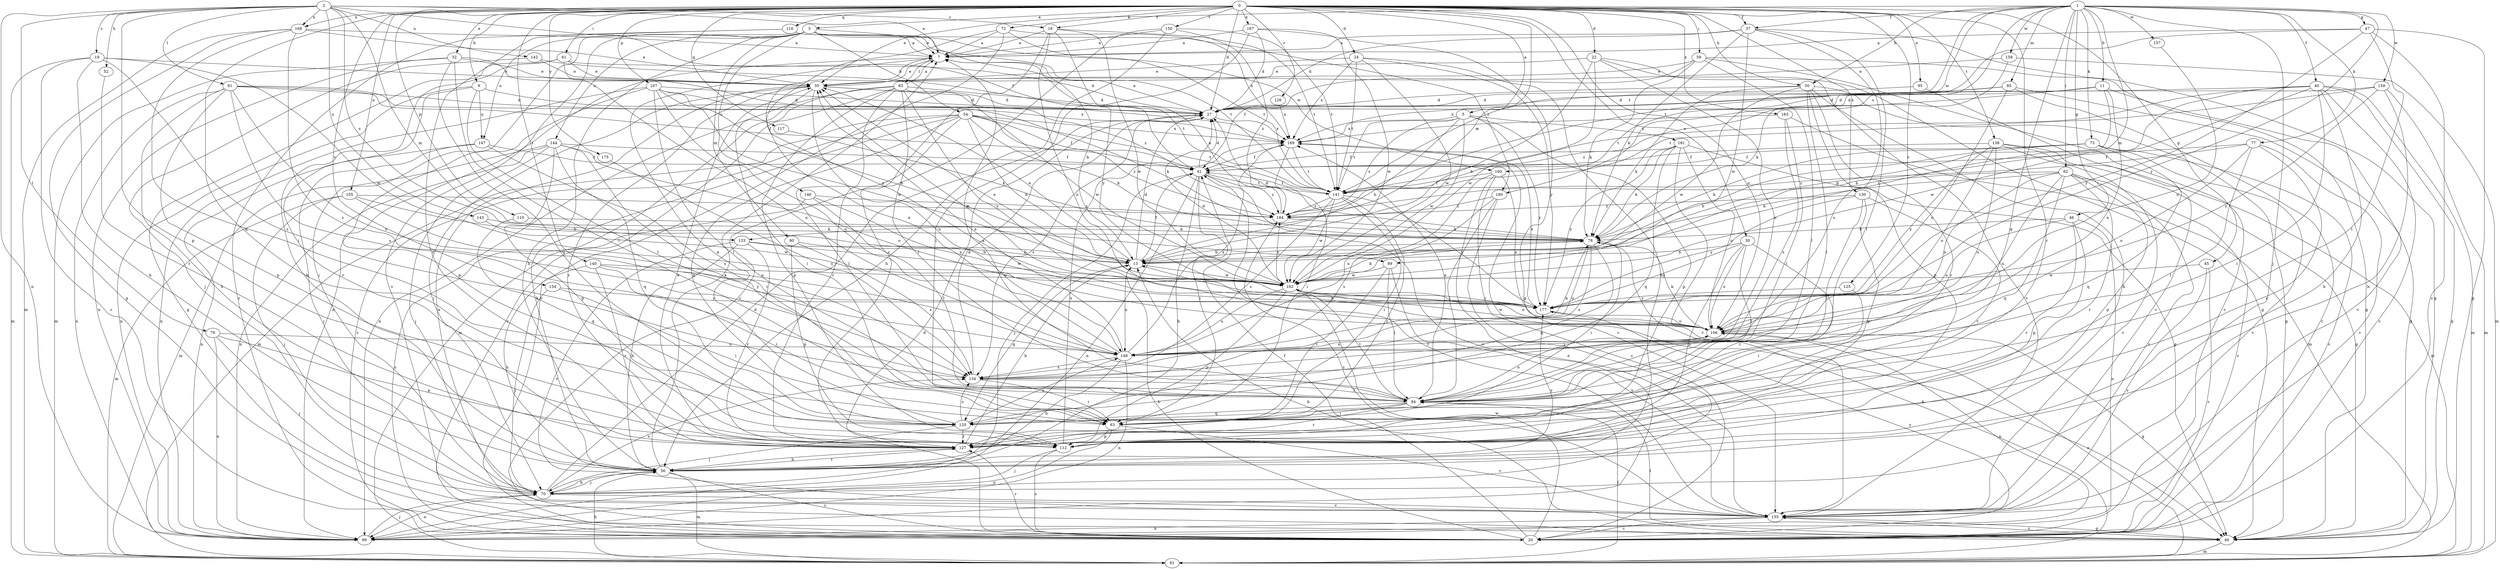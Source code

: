 strict digraph  {
0;
1;
2;
3;
5;
7;
9;
11;
13;
16;
19;
20;
22;
24;
27;
30;
32;
35;
37;
40;
41;
45;
46;
47;
49;
50;
52;
54;
56;
59;
61;
62;
63;
70;
72;
73;
77;
78;
79;
81;
83;
84;
85;
89;
90;
91;
95;
99;
105;
106;
107;
110;
112;
116;
117;
120;
125;
126;
127;
130;
133;
134;
138;
140;
141;
142;
143;
144;
146;
147;
148;
150;
154;
155;
157;
158;
159;
160;
162;
163;
167;
168;
169;
175;
177;
180;
181;
184;
0 -> 3  [label=a];
0 -> 5  [label=a];
0 -> 9  [label=b];
0 -> 16  [label=c];
0 -> 22  [label=d];
0 -> 24  [label=d];
0 -> 27  [label=d];
0 -> 30  [label=e];
0 -> 32  [label=e];
0 -> 37  [label=f];
0 -> 45  [label=g];
0 -> 50  [label=h];
0 -> 59  [label=i];
0 -> 61  [label=i];
0 -> 72  [label=k];
0 -> 95  [label=n];
0 -> 105  [label=o];
0 -> 106  [label=o];
0 -> 107  [label=p];
0 -> 110  [label=p];
0 -> 116  [label=q];
0 -> 117  [label=q];
0 -> 120  [label=q];
0 -> 125  [label=r];
0 -> 126  [label=r];
0 -> 127  [label=r];
0 -> 130  [label=s];
0 -> 133  [label=s];
0 -> 138  [label=t];
0 -> 140  [label=t];
0 -> 150  [label=v];
0 -> 154  [label=v];
0 -> 163  [label=x];
0 -> 167  [label=x];
0 -> 168  [label=x];
0 -> 175  [label=y];
1 -> 11  [label=b];
1 -> 35  [label=e];
1 -> 37  [label=f];
1 -> 40  [label=f];
1 -> 46  [label=g];
1 -> 47  [label=g];
1 -> 50  [label=h];
1 -> 62  [label=i];
1 -> 70  [label=j];
1 -> 73  [label=k];
1 -> 77  [label=k];
1 -> 85  [label=m];
1 -> 89  [label=m];
1 -> 120  [label=q];
1 -> 141  [label=t];
1 -> 157  [label=w];
1 -> 158  [label=w];
1 -> 159  [label=w];
1 -> 160  [label=w];
1 -> 177  [label=y];
1 -> 180  [label=z];
2 -> 7  [label=a];
2 -> 16  [label=c];
2 -> 19  [label=c];
2 -> 41  [label=f];
2 -> 52  [label=h];
2 -> 79  [label=l];
2 -> 81  [label=l];
2 -> 89  [label=m];
2 -> 99  [label=n];
2 -> 112  [label=p];
2 -> 133  [label=s];
2 -> 142  [label=u];
2 -> 143  [label=u];
2 -> 168  [label=x];
3 -> 7  [label=a];
3 -> 13  [label=b];
3 -> 54  [label=h];
3 -> 56  [label=h];
3 -> 70  [label=j];
3 -> 90  [label=m];
3 -> 144  [label=u];
3 -> 146  [label=u];
3 -> 147  [label=u];
3 -> 155  [label=v];
3 -> 160  [label=w];
3 -> 180  [label=z];
5 -> 13  [label=b];
5 -> 112  [label=p];
5 -> 141  [label=t];
5 -> 162  [label=w];
5 -> 169  [label=x];
5 -> 177  [label=y];
5 -> 181  [label=z];
5 -> 184  [label=z];
7 -> 35  [label=e];
7 -> 83  [label=l];
7 -> 99  [label=n];
9 -> 27  [label=d];
9 -> 84  [label=l];
9 -> 99  [label=n];
9 -> 127  [label=r];
9 -> 147  [label=u];
11 -> 13  [label=b];
11 -> 27  [label=d];
11 -> 106  [label=o];
11 -> 155  [label=v];
11 -> 184  [label=z];
13 -> 27  [label=d];
13 -> 35  [label=e];
13 -> 41  [label=f];
13 -> 120  [label=q];
13 -> 148  [label=u];
13 -> 162  [label=w];
16 -> 7  [label=a];
16 -> 20  [label=c];
16 -> 106  [label=o];
16 -> 141  [label=t];
16 -> 162  [label=w];
16 -> 177  [label=y];
19 -> 20  [label=c];
19 -> 35  [label=e];
19 -> 56  [label=h];
19 -> 91  [label=m];
19 -> 134  [label=s];
19 -> 162  [label=w];
20 -> 13  [label=b];
20 -> 27  [label=d];
20 -> 41  [label=f];
20 -> 127  [label=r];
20 -> 162  [label=w];
20 -> 177  [label=y];
22 -> 13  [label=b];
22 -> 35  [label=e];
22 -> 49  [label=g];
22 -> 148  [label=u];
22 -> 155  [label=v];
22 -> 162  [label=w];
24 -> 35  [label=e];
24 -> 56  [label=h];
24 -> 141  [label=t];
24 -> 162  [label=w];
24 -> 169  [label=x];
24 -> 177  [label=y];
27 -> 7  [label=a];
27 -> 134  [label=s];
27 -> 169  [label=x];
30 -> 13  [label=b];
30 -> 84  [label=l];
30 -> 106  [label=o];
30 -> 112  [label=p];
30 -> 127  [label=r];
30 -> 177  [label=y];
32 -> 35  [label=e];
32 -> 84  [label=l];
32 -> 91  [label=m];
32 -> 99  [label=n];
32 -> 120  [label=q];
32 -> 184  [label=z];
35 -> 27  [label=d];
35 -> 63  [label=i];
35 -> 70  [label=j];
35 -> 127  [label=r];
35 -> 148  [label=u];
35 -> 169  [label=x];
37 -> 7  [label=a];
37 -> 27  [label=d];
37 -> 49  [label=g];
37 -> 78  [label=k];
37 -> 84  [label=l];
37 -> 134  [label=s];
37 -> 162  [label=w];
40 -> 13  [label=b];
40 -> 20  [label=c];
40 -> 27  [label=d];
40 -> 49  [label=g];
40 -> 56  [label=h];
40 -> 63  [label=i];
40 -> 91  [label=m];
40 -> 141  [label=t];
40 -> 162  [label=w];
41 -> 27  [label=d];
41 -> 56  [label=h];
41 -> 63  [label=i];
41 -> 70  [label=j];
41 -> 99  [label=n];
41 -> 141  [label=t];
41 -> 155  [label=v];
41 -> 184  [label=z];
45 -> 20  [label=c];
45 -> 155  [label=v];
45 -> 162  [label=w];
46 -> 78  [label=k];
46 -> 99  [label=n];
46 -> 106  [label=o];
46 -> 112  [label=p];
46 -> 127  [label=r];
47 -> 7  [label=a];
47 -> 20  [label=c];
47 -> 49  [label=g];
47 -> 84  [label=l];
47 -> 141  [label=t];
47 -> 177  [label=y];
49 -> 13  [label=b];
49 -> 84  [label=l];
49 -> 91  [label=m];
49 -> 155  [label=v];
50 -> 27  [label=d];
50 -> 49  [label=g];
50 -> 56  [label=h];
50 -> 78  [label=k];
50 -> 84  [label=l];
50 -> 112  [label=p];
50 -> 127  [label=r];
50 -> 162  [label=w];
52 -> 127  [label=r];
54 -> 13  [label=b];
54 -> 20  [label=c];
54 -> 41  [label=f];
54 -> 56  [label=h];
54 -> 78  [label=k];
54 -> 84  [label=l];
54 -> 91  [label=m];
54 -> 120  [label=q];
54 -> 141  [label=t];
54 -> 169  [label=x];
54 -> 184  [label=z];
56 -> 7  [label=a];
56 -> 20  [label=c];
56 -> 70  [label=j];
56 -> 91  [label=m];
56 -> 127  [label=r];
56 -> 177  [label=y];
59 -> 20  [label=c];
59 -> 35  [label=e];
59 -> 41  [label=f];
59 -> 49  [label=g];
59 -> 78  [label=k];
59 -> 84  [label=l];
61 -> 27  [label=d];
61 -> 35  [label=e];
61 -> 49  [label=g];
61 -> 56  [label=h];
61 -> 148  [label=u];
62 -> 20  [label=c];
62 -> 78  [label=k];
62 -> 106  [label=o];
62 -> 112  [label=p];
62 -> 120  [label=q];
62 -> 127  [label=r];
62 -> 141  [label=t];
62 -> 148  [label=u];
62 -> 155  [label=v];
63 -> 99  [label=n];
63 -> 112  [label=p];
63 -> 155  [label=v];
70 -> 27  [label=d];
70 -> 56  [label=h];
70 -> 99  [label=n];
70 -> 134  [label=s];
70 -> 155  [label=v];
72 -> 7  [label=a];
72 -> 20  [label=c];
72 -> 141  [label=t];
72 -> 169  [label=x];
72 -> 177  [label=y];
73 -> 13  [label=b];
73 -> 20  [label=c];
73 -> 41  [label=f];
73 -> 78  [label=k];
73 -> 120  [label=q];
73 -> 155  [label=v];
77 -> 41  [label=f];
77 -> 84  [label=l];
77 -> 106  [label=o];
77 -> 127  [label=r];
77 -> 155  [label=v];
77 -> 184  [label=z];
78 -> 13  [label=b];
78 -> 27  [label=d];
78 -> 63  [label=i];
78 -> 120  [label=q];
78 -> 134  [label=s];
78 -> 148  [label=u];
79 -> 70  [label=j];
79 -> 99  [label=n];
79 -> 112  [label=p];
79 -> 148  [label=u];
81 -> 27  [label=d];
81 -> 41  [label=f];
81 -> 56  [label=h];
81 -> 99  [label=n];
81 -> 112  [label=p];
81 -> 134  [label=s];
81 -> 148  [label=u];
81 -> 169  [label=x];
83 -> 7  [label=a];
83 -> 20  [label=c];
83 -> 27  [label=d];
83 -> 84  [label=l];
83 -> 91  [label=m];
83 -> 99  [label=n];
83 -> 112  [label=p];
83 -> 127  [label=r];
83 -> 162  [label=w];
83 -> 177  [label=y];
84 -> 7  [label=a];
84 -> 63  [label=i];
84 -> 106  [label=o];
84 -> 120  [label=q];
84 -> 127  [label=r];
84 -> 169  [label=x];
85 -> 20  [label=c];
85 -> 27  [label=d];
85 -> 49  [label=g];
85 -> 106  [label=o];
85 -> 169  [label=x];
89 -> 63  [label=i];
89 -> 84  [label=l];
89 -> 155  [label=v];
89 -> 162  [label=w];
90 -> 13  [label=b];
90 -> 112  [label=p];
90 -> 134  [label=s];
91 -> 56  [label=h];
91 -> 78  [label=k];
91 -> 84  [label=l];
91 -> 106  [label=o];
95 -> 27  [label=d];
95 -> 155  [label=v];
99 -> 70  [label=j];
105 -> 13  [label=b];
105 -> 70  [label=j];
105 -> 91  [label=m];
105 -> 148  [label=u];
105 -> 184  [label=z];
106 -> 13  [label=b];
106 -> 49  [label=g];
106 -> 78  [label=k];
106 -> 99  [label=n];
106 -> 148  [label=u];
106 -> 162  [label=w];
107 -> 13  [label=b];
107 -> 27  [label=d];
107 -> 78  [label=k];
107 -> 84  [label=l];
107 -> 99  [label=n];
107 -> 112  [label=p];
107 -> 148  [label=u];
107 -> 162  [label=w];
110 -> 78  [label=k];
110 -> 120  [label=q];
112 -> 20  [label=c];
112 -> 70  [label=j];
112 -> 169  [label=x];
116 -> 7  [label=a];
116 -> 20  [label=c];
116 -> 127  [label=r];
116 -> 141  [label=t];
117 -> 78  [label=k];
120 -> 7  [label=a];
120 -> 70  [label=j];
120 -> 127  [label=r];
120 -> 134  [label=s];
120 -> 148  [label=u];
125 -> 63  [label=i];
125 -> 177  [label=y];
126 -> 169  [label=x];
127 -> 13  [label=b];
127 -> 35  [label=e];
127 -> 56  [label=h];
130 -> 84  [label=l];
130 -> 112  [label=p];
130 -> 127  [label=r];
130 -> 177  [label=y];
130 -> 184  [label=z];
133 -> 13  [label=b];
133 -> 56  [label=h];
133 -> 127  [label=r];
133 -> 155  [label=v];
133 -> 162  [label=w];
134 -> 27  [label=d];
134 -> 63  [label=i];
134 -> 84  [label=l];
138 -> 41  [label=f];
138 -> 49  [label=g];
138 -> 91  [label=m];
138 -> 106  [label=o];
138 -> 148  [label=u];
138 -> 155  [label=v];
138 -> 177  [label=y];
140 -> 56  [label=h];
140 -> 63  [label=i];
140 -> 127  [label=r];
140 -> 162  [label=w];
140 -> 177  [label=y];
141 -> 41  [label=f];
141 -> 63  [label=i];
141 -> 127  [label=r];
141 -> 134  [label=s];
141 -> 162  [label=w];
141 -> 177  [label=y];
141 -> 184  [label=z];
142 -> 35  [label=e];
142 -> 70  [label=j];
142 -> 141  [label=t];
143 -> 78  [label=k];
143 -> 162  [label=w];
144 -> 41  [label=f];
144 -> 63  [label=i];
144 -> 70  [label=j];
144 -> 91  [label=m];
144 -> 99  [label=n];
144 -> 106  [label=o];
144 -> 112  [label=p];
144 -> 120  [label=q];
146 -> 20  [label=c];
146 -> 84  [label=l];
146 -> 177  [label=y];
146 -> 184  [label=z];
147 -> 41  [label=f];
147 -> 70  [label=j];
147 -> 99  [label=n];
147 -> 134  [label=s];
148 -> 7  [label=a];
148 -> 35  [label=e];
148 -> 56  [label=h];
148 -> 78  [label=k];
148 -> 99  [label=n];
148 -> 134  [label=s];
148 -> 169  [label=x];
150 -> 7  [label=a];
150 -> 56  [label=h];
150 -> 127  [label=r];
150 -> 141  [label=t];
150 -> 184  [label=z];
154 -> 63  [label=i];
154 -> 70  [label=j];
154 -> 177  [label=y];
155 -> 20  [label=c];
155 -> 35  [label=e];
155 -> 41  [label=f];
155 -> 49  [label=g];
155 -> 99  [label=n];
155 -> 184  [label=z];
157 -> 106  [label=o];
158 -> 35  [label=e];
158 -> 78  [label=k];
158 -> 91  [label=m];
159 -> 27  [label=d];
159 -> 56  [label=h];
159 -> 91  [label=m];
159 -> 141  [label=t];
159 -> 177  [label=y];
160 -> 20  [label=c];
160 -> 99  [label=n];
160 -> 106  [label=o];
160 -> 141  [label=t];
160 -> 148  [label=u];
162 -> 27  [label=d];
162 -> 35  [label=e];
162 -> 78  [label=k];
162 -> 84  [label=l];
162 -> 106  [label=o];
162 -> 112  [label=p];
162 -> 148  [label=u];
162 -> 177  [label=y];
162 -> 184  [label=z];
163 -> 84  [label=l];
163 -> 91  [label=m];
163 -> 134  [label=s];
163 -> 169  [label=x];
167 -> 7  [label=a];
167 -> 27  [label=d];
167 -> 49  [label=g];
167 -> 63  [label=i];
167 -> 162  [label=w];
168 -> 7  [label=a];
168 -> 35  [label=e];
168 -> 49  [label=g];
168 -> 63  [label=i];
168 -> 91  [label=m];
168 -> 134  [label=s];
169 -> 41  [label=f];
169 -> 63  [label=i];
169 -> 141  [label=t];
169 -> 155  [label=v];
175 -> 134  [label=s];
177 -> 35  [label=e];
177 -> 106  [label=o];
177 -> 169  [label=x];
180 -> 70  [label=j];
180 -> 84  [label=l];
180 -> 134  [label=s];
180 -> 184  [label=z];
181 -> 41  [label=f];
181 -> 49  [label=g];
181 -> 78  [label=k];
181 -> 106  [label=o];
181 -> 120  [label=q];
181 -> 155  [label=v];
181 -> 177  [label=y];
184 -> 7  [label=a];
184 -> 78  [label=k];
}
